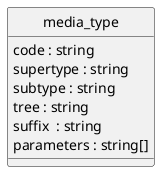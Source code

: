 @startuml uml
skinparam monochrome true
skinparam linetype ortho
hide circle

entity media_type {
  code : string
  supertype : string
  subtype : string
  tree : string
  suffix  : string
  parameters : string[]
}

@enduml
